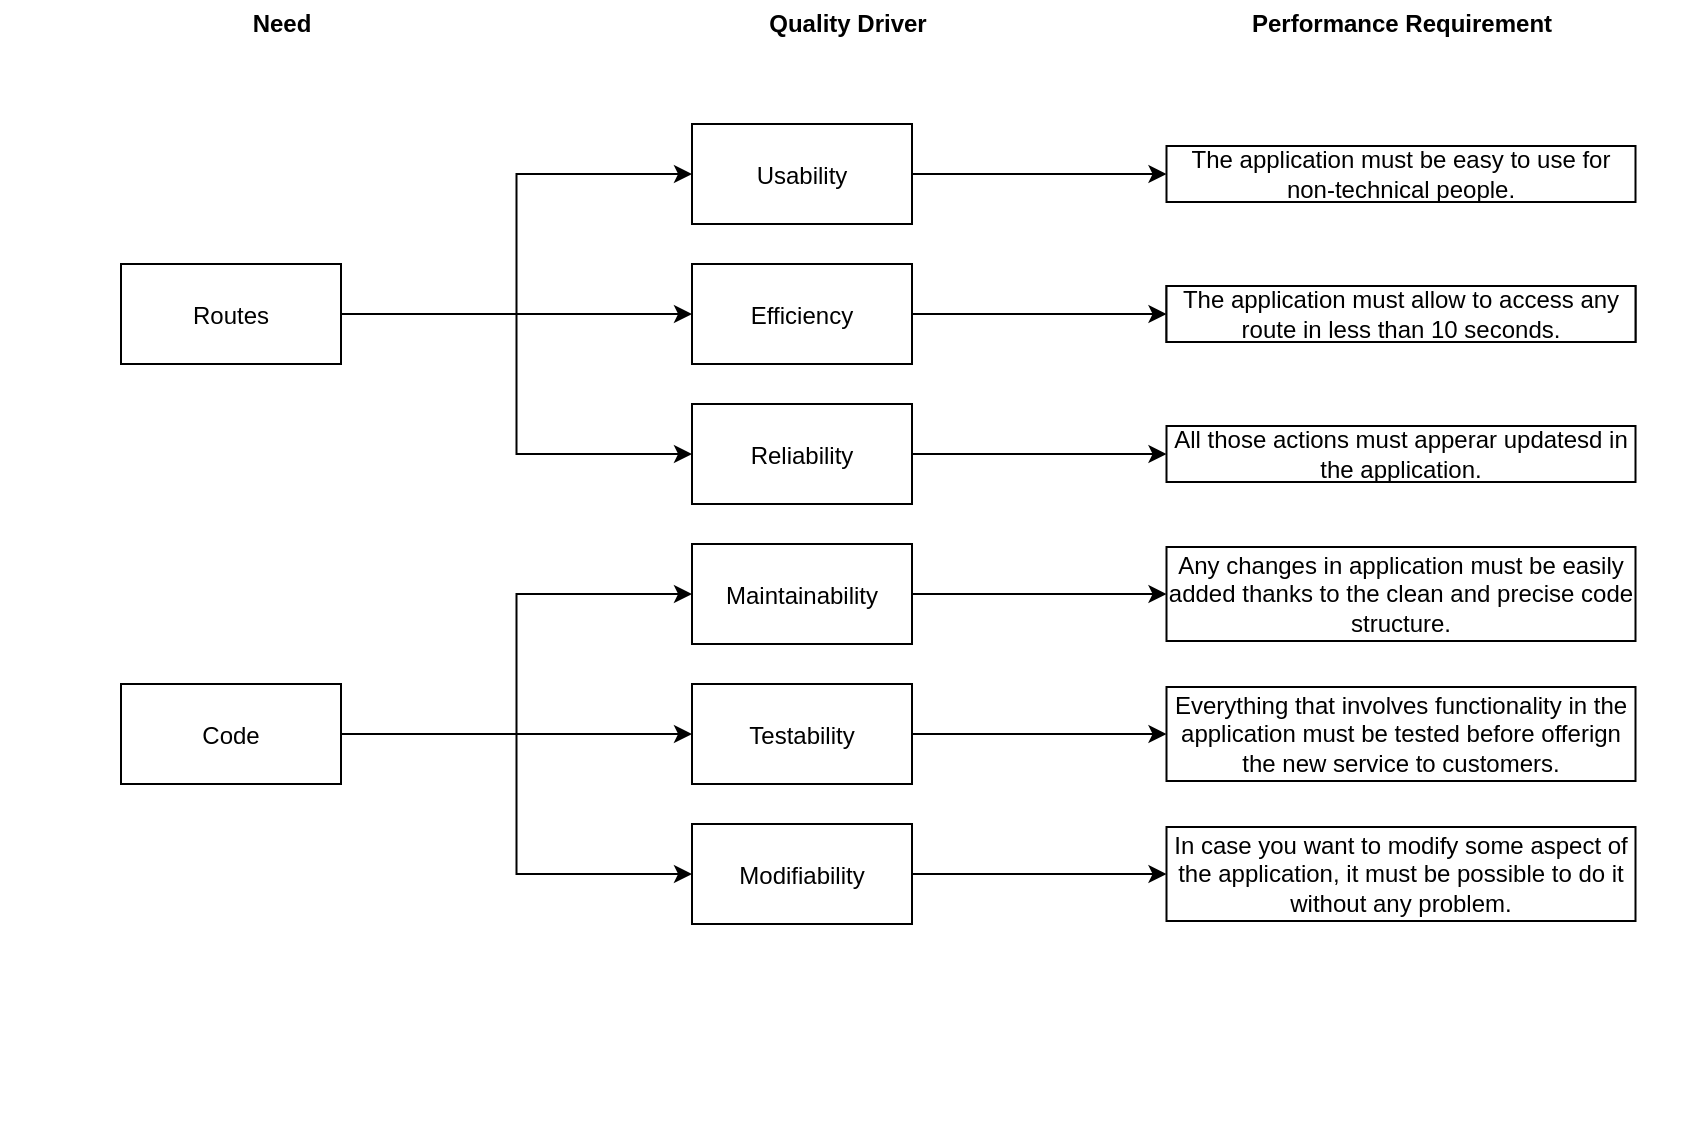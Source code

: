 <mxfile version="12.9.3" type="google"><diagram name="Page-1" id="e7e014a7-5840-1c2e-5031-d8a46d1fe8dd"><mxGraphModel dx="2062" dy="1119" grid="1" gridSize="10" guides="1" tooltips="1" connect="1" arrows="1" fold="1" page="1" pageScale="1" pageWidth="1169" pageHeight="826" background="#ffffff" math="0" shadow="0"><root><mxCell id="0"/><mxCell id="1" parent="0"/><mxCell id="2" value="Need" style="swimlane;whiteSpace=wrap;strokeColor=none;" parent="1" vertex="1"><mxGeometry x="164.5" y="128" width="280" height="570" as="geometry"/></mxCell><mxCell id="7" value="Routes" style="" parent="2" vertex="1"><mxGeometry x="60" y="132" width="110" height="50" as="geometry"/></mxCell><mxCell id="10" value="Code" style="" parent="2" vertex="1"><mxGeometry x="60" y="342" width="110" height="50" as="geometry"/></mxCell><mxCell id="3" value="Quality Driver" style="swimlane;whiteSpace=wrap;strokeColor=none;" parent="1" vertex="1"><mxGeometry x="444.5" y="128" width="285.5" height="570" as="geometry"/></mxCell><mxCell id="23" value="no" style="edgeStyle=elbowEdgeStyle;elbow=horizontal;align=left;verticalAlign=top;endArrow=open;endSize=8;strokeColor=#FF0000;endFill=1;rounded=0" parent="3" source="21" edge="1"><mxGeometry x="-1" relative="1" as="geometry"><mxPoint x="190.5" y="325" as="targetPoint"/></mxGeometry></mxCell><mxCell id="lISORiqbuVLvA7GqDOW8-56" value="Any changes in application must be easily added thanks to the clean and precise code structure." style="rounded=0;whiteSpace=wrap;html=1;" vertex="1" parent="3"><mxGeometry x="302.75" y="273.5" width="234.5" height="47" as="geometry"/></mxCell><mxCell id="lISORiqbuVLvA7GqDOW8-63" style="edgeStyle=orthogonalEdgeStyle;rounded=0;orthogonalLoop=1;jettySize=auto;html=1;exitX=1;exitY=0.5;exitDx=0;exitDy=0;" edge="1" parent="3" source="lISORiqbuVLvA7GqDOW8-57" target="lISORiqbuVLvA7GqDOW8-56"><mxGeometry relative="1" as="geometry"/></mxCell><mxCell id="lISORiqbuVLvA7GqDOW8-57" value="Maintainability" style="" vertex="1" parent="3"><mxGeometry x="65.5" y="272" width="110" height="50" as="geometry"/></mxCell><mxCell id="lISORiqbuVLvA7GqDOW8-64" style="edgeStyle=orthogonalEdgeStyle;rounded=0;orthogonalLoop=1;jettySize=auto;html=1;exitX=1;exitY=0.5;exitDx=0;exitDy=0;entryX=0;entryY=0.5;entryDx=0;entryDy=0;" edge="1" parent="3" source="lISORiqbuVLvA7GqDOW8-58" target="lISORiqbuVLvA7GqDOW8-61"><mxGeometry relative="1" as="geometry"/></mxCell><mxCell id="lISORiqbuVLvA7GqDOW8-58" value="Testability" style="" vertex="1" parent="3"><mxGeometry x="65.5" y="342" width="110" height="50" as="geometry"/></mxCell><mxCell id="lISORiqbuVLvA7GqDOW8-59" value="In case you want to modify some aspect of the application, it must be possible to do it without any problem." style="rounded=0;whiteSpace=wrap;html=1;" vertex="1" parent="3"><mxGeometry x="302.75" y="413.5" width="234.5" height="47" as="geometry"/></mxCell><mxCell id="lISORiqbuVLvA7GqDOW8-65" style="edgeStyle=orthogonalEdgeStyle;rounded=0;orthogonalLoop=1;jettySize=auto;html=1;exitX=1;exitY=0.5;exitDx=0;exitDy=0;entryX=0;entryY=0.5;entryDx=0;entryDy=0;" edge="1" parent="3" source="lISORiqbuVLvA7GqDOW8-60" target="lISORiqbuVLvA7GqDOW8-59"><mxGeometry relative="1" as="geometry"/></mxCell><mxCell id="lISORiqbuVLvA7GqDOW8-60" value="Modifiability" style="" vertex="1" parent="3"><mxGeometry x="65.5" y="412" width="110" height="50" as="geometry"/></mxCell><mxCell id="lISORiqbuVLvA7GqDOW8-61" value="Everything that involves functionality in the application must be tested before offerign the new service to customers." style="rounded=0;whiteSpace=wrap;html=1;" vertex="1" parent="3"><mxGeometry x="302.75" y="343.5" width="234.5" height="47" as="geometry"/></mxCell><mxCell id="4" value="Performance Requirement" style="swimlane;whiteSpace=wrap;strokeColor=none;" parent="1" vertex="1"><mxGeometry x="724.5" y="128" width="280" height="570" as="geometry"/></mxCell><mxCell id="39" value="" style="endArrow=open;strokeColor=#FF0000;endFill=1;rounded=0" parent="4" target="38" edge="1"><mxGeometry relative="1" as="geometry"><mxPoint x="145" y="455" as="sourcePoint"/></mxGeometry></mxCell><mxCell id="lISORiqbuVLvA7GqDOW8-43" value="The application must be easy to use for non-technical people." style="rounded=0;whiteSpace=wrap;html=1;" vertex="1" parent="4"><mxGeometry x="22.75" y="73" width="234.5" height="28" as="geometry"/></mxCell><mxCell id="lISORiqbuVLvA7GqDOW8-46" style="edgeStyle=orthogonalEdgeStyle;rounded=0;orthogonalLoop=1;jettySize=auto;html=1;exitX=1;exitY=0.5;exitDx=0;exitDy=0;entryX=0;entryY=0.5;entryDx=0;entryDy=0;" edge="1" parent="1" source="8" target="lISORiqbuVLvA7GqDOW8-43"><mxGeometry relative="1" as="geometry"/></mxCell><mxCell id="8" value="Usability" style="" parent="1" vertex="1"><mxGeometry x="510" y="190" width="110" height="50" as="geometry"/></mxCell><mxCell id="lISORiqbuVLvA7GqDOW8-45" style="edgeStyle=orthogonalEdgeStyle;rounded=0;orthogonalLoop=1;jettySize=auto;html=1;exitX=1;exitY=0.5;exitDx=0;exitDy=0;entryX=0;entryY=0.5;entryDx=0;entryDy=0;" edge="1" parent="1" source="7" target="8"><mxGeometry relative="1" as="geometry"/></mxCell><mxCell id="lISORiqbuVLvA7GqDOW8-47" value="The application must allow to access any route in less than 10 seconds." style="rounded=0;whiteSpace=wrap;html=1;" vertex="1" parent="1"><mxGeometry x="747.25" y="271" width="234.5" height="28" as="geometry"/></mxCell><mxCell id="lISORiqbuVLvA7GqDOW8-49" style="edgeStyle=orthogonalEdgeStyle;rounded=0;orthogonalLoop=1;jettySize=auto;html=1;exitX=1;exitY=0.5;exitDx=0;exitDy=0;entryX=0;entryY=0.5;entryDx=0;entryDy=0;" edge="1" parent="1" source="lISORiqbuVLvA7GqDOW8-48" target="lISORiqbuVLvA7GqDOW8-47"><mxGeometry relative="1" as="geometry"/></mxCell><mxCell id="lISORiqbuVLvA7GqDOW8-48" value="Efficiency" style="" vertex="1" parent="1"><mxGeometry x="510" y="260" width="110" height="50" as="geometry"/></mxCell><mxCell id="lISORiqbuVLvA7GqDOW8-50" value="All those actions must apperar updatesd in the application." style="rounded=0;whiteSpace=wrap;html=1;" vertex="1" parent="1"><mxGeometry x="747.25" y="341" width="234.5" height="28" as="geometry"/></mxCell><mxCell id="lISORiqbuVLvA7GqDOW8-52" style="edgeStyle=orthogonalEdgeStyle;rounded=0;orthogonalLoop=1;jettySize=auto;html=1;exitX=1;exitY=0.5;exitDx=0;exitDy=0;entryX=0;entryY=0.5;entryDx=0;entryDy=0;" edge="1" parent="1" source="lISORiqbuVLvA7GqDOW8-51" target="lISORiqbuVLvA7GqDOW8-50"><mxGeometry relative="1" as="geometry"/></mxCell><mxCell id="lISORiqbuVLvA7GqDOW8-51" value="Reliability" style="" vertex="1" parent="1"><mxGeometry x="510" y="330" width="110" height="50" as="geometry"/></mxCell><mxCell id="lISORiqbuVLvA7GqDOW8-53" style="edgeStyle=orthogonalEdgeStyle;rounded=0;orthogonalLoop=1;jettySize=auto;html=1;exitX=1;exitY=0.5;exitDx=0;exitDy=0;entryX=0;entryY=0.5;entryDx=0;entryDy=0;" edge="1" parent="1" source="7" target="lISORiqbuVLvA7GqDOW8-48"><mxGeometry relative="1" as="geometry"/></mxCell><mxCell id="lISORiqbuVLvA7GqDOW8-54" style="edgeStyle=orthogonalEdgeStyle;rounded=0;orthogonalLoop=1;jettySize=auto;html=1;exitX=1;exitY=0.5;exitDx=0;exitDy=0;entryX=0;entryY=0.5;entryDx=0;entryDy=0;" edge="1" parent="1" source="7" target="lISORiqbuVLvA7GqDOW8-51"><mxGeometry relative="1" as="geometry"/></mxCell><mxCell id="lISORiqbuVLvA7GqDOW8-55" value="The application must allow to access any route in less than 10 seconds." style="rounded=0;whiteSpace=wrap;html=1;" vertex="1" parent="1"><mxGeometry x="747.25" y="271" width="234.5" height="28" as="geometry"/></mxCell><mxCell id="lISORiqbuVLvA7GqDOW8-66" style="edgeStyle=orthogonalEdgeStyle;rounded=0;orthogonalLoop=1;jettySize=auto;html=1;exitX=1;exitY=0.5;exitDx=0;exitDy=0;entryX=0;entryY=0.5;entryDx=0;entryDy=0;" edge="1" parent="1" source="10" target="lISORiqbuVLvA7GqDOW8-57"><mxGeometry relative="1" as="geometry"/></mxCell><mxCell id="lISORiqbuVLvA7GqDOW8-67" style="edgeStyle=orthogonalEdgeStyle;rounded=0;orthogonalLoop=1;jettySize=auto;html=1;exitX=1;exitY=0.5;exitDx=0;exitDy=0;" edge="1" parent="1" source="10" target="lISORiqbuVLvA7GqDOW8-58"><mxGeometry relative="1" as="geometry"/></mxCell><mxCell id="lISORiqbuVLvA7GqDOW8-68" style="edgeStyle=orthogonalEdgeStyle;rounded=0;orthogonalLoop=1;jettySize=auto;html=1;exitX=1;exitY=0.5;exitDx=0;exitDy=0;entryX=0;entryY=0.5;entryDx=0;entryDy=0;" edge="1" parent="1" source="10" target="lISORiqbuVLvA7GqDOW8-60"><mxGeometry relative="1" as="geometry"/></mxCell></root></mxGraphModel></diagram></mxfile>